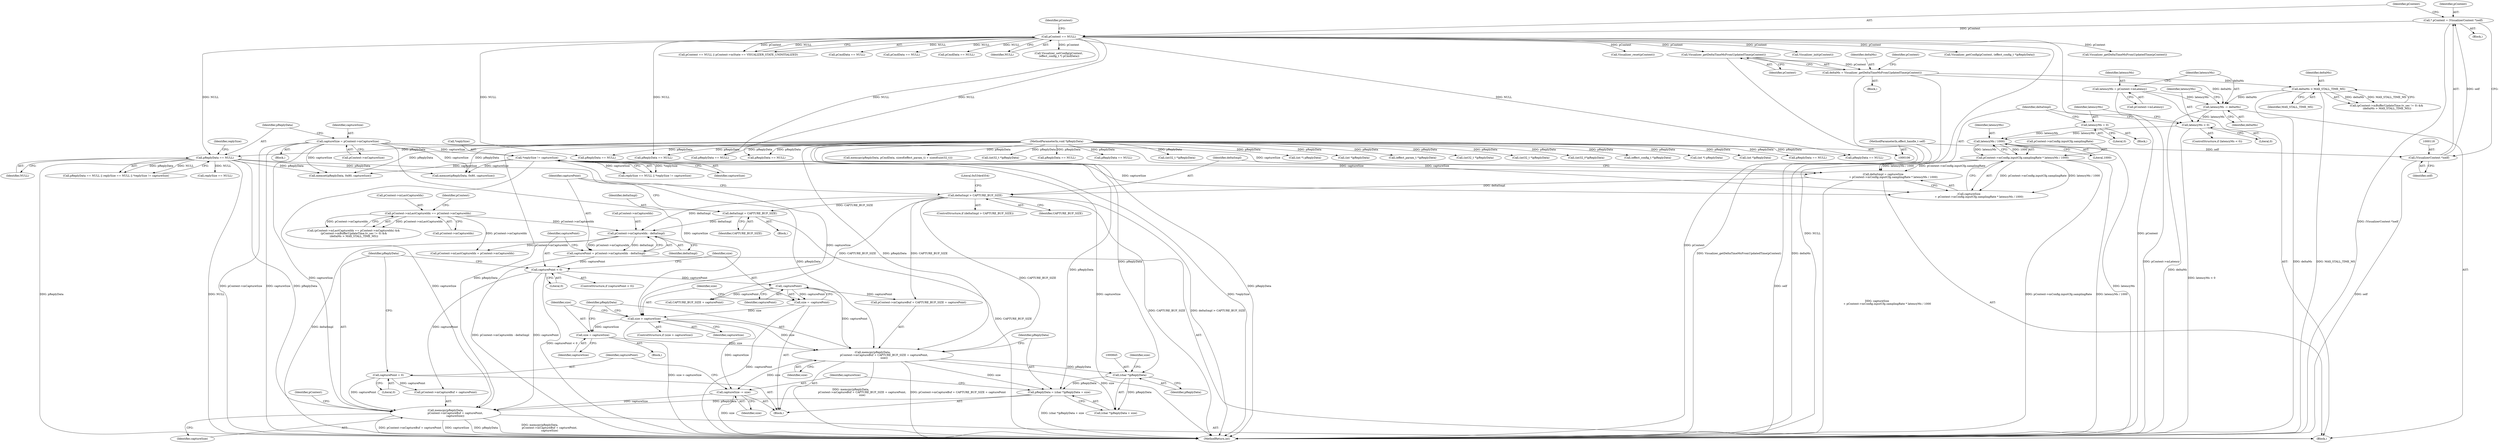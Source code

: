 digraph "0_Android_557bd7bfe6c4895faee09e46fc9b5304a956c8b7@API" {
"1000854" [label="(Call,memcpy(pReplyData,\n                       pContext->mCaptureBuf + capturePoint,\n                       captureSize))"];
"1000698" [label="(Call,pReplyData == NULL)"];
"1000112" [label="(MethodParameterIn,void *pReplyData)"];
"1000123" [label="(Call,pContext == NULL)"];
"1000115" [label="(Call,* pContext = (VisualizerContext *)self)"];
"1000117" [label="(Call,(VisualizerContext *)self)"];
"1000107" [label="(MethodParameterIn,effect_handle_t self)"];
"1000841" [label="(Call,pReplyData = (char *)pReplyData + size)"];
"1000844" [label="(Call,(char *)pReplyData)"];
"1000831" [label="(Call,memcpy(pReplyData,\n                           pContext->mCaptureBuf + CAPTURE_BUF_SIZE + capturePoint,\n                           size))"];
"1000795" [label="(Call,deltaSmpl > CAPTURE_BUF_SIZE)"];
"1000779" [label="(Call,deltaSmpl = captureSize\n                        + pContext->mConfig.inputCfg.samplingRate * latencyMs / 1000)"];
"1000705" [label="(Call,*replySize != captureSize)"];
"1000691" [label="(Call,captureSize = pContext->mCaptureSize)"];
"1000783" [label="(Call,pContext->mConfig.inputCfg.samplingRate * latencyMs / 1000)"];
"1000791" [label="(Call,latencyMs / 1000)"];
"1000775" [label="(Call,latencyMs = 0)"];
"1000771" [label="(Call,latencyMs < 0)"];
"1000767" [label="(Call,latencyMs -= deltaMs)"];
"1000742" [label="(Call,deltaMs > MAX_STALL_TIME_MS)"];
"1000721" [label="(Call,deltaMs = Visualizer_getDeltaTimeMsFromUpdatedTime(pContext))"];
"1000723" [label="(Call,Visualizer_getDeltaTimeMsFromUpdatedTime(pContext))"];
"1000762" [label="(Call,latencyMs = pContext->mLatency)"];
"1000821" [label="(Call,-capturePoint)"];
"1000814" [label="(Call,capturePoint < 0)"];
"1000806" [label="(Call,capturePoint = pContext->mCaptureIdx - deltaSmpl)"];
"1000808" [label="(Call,pContext->mCaptureIdx - deltaSmpl)"];
"1000727" [label="(Call,pContext->mLastCaptureIdx == pContext->mCaptureIdx)"];
"1000802" [label="(Call,deltaSmpl = CAPTURE_BUF_SIZE)"];
"1000828" [label="(Call,size = captureSize)"];
"1000824" [label="(Call,size > captureSize)"];
"1000819" [label="(Call,size = -capturePoint)"];
"1000851" [label="(Call,capturePoint = 0)"];
"1000848" [label="(Call,captureSize -= size)"];
"1000230" [label="(Call,Visualizer_reset(pContext))"];
"1000812" [label="(Identifier,deltaSmpl)"];
"1000771" [label="(Call,latencyMs < 0)"];
"1000880" [label="(Call,pReplyData == NULL)"];
"1000115" [label="(Call,* pContext = (VisualizerContext *)self)"];
"1000862" [label="(Call,pContext->mLastCaptureIdx = pContext->mCaptureIdx)"];
"1000794" [label="(ControlStructure,if (deltaSmpl > CAPTURE_BUF_SIZE))"];
"1000123" [label="(Call,pContext == NULL)"];
"1000808" [label="(Call,pContext->mCaptureIdx - deltaSmpl)"];
"1001050" [label="(Call,(int32_t*)pReplyData)"];
"1000807" [label="(Identifier,capturePoint)"];
"1000225" [label="(Call,(effect_config_t *)pReplyData)"];
"1000742" [label="(Call,deltaMs > MAX_STALL_TIME_MS)"];
"1000769" [label="(Identifier,deltaMs)"];
"1000843" [label="(Call,(char *)pReplyData + size)"];
"1000849" [label="(Identifier,captureSize)"];
"1000162" [label="(Call,Visualizer_init(pContext))"];
"1000773" [label="(Literal,0)"];
"1000708" [label="(Identifier,captureSize)"];
"1000827" [label="(Block,)"];
"1000702" [label="(Call,replySize == NULL)"];
"1000793" [label="(Literal,1000)"];
"1000829" [label="(Identifier,size)"];
"1000803" [label="(Identifier,deltaSmpl)"];
"1000832" [label="(Identifier,pReplyData)"];
"1000816" [label="(Literal,0)"];
"1000195" [label="(Call,(int *) pReplyData)"];
"1000701" [label="(Call,replySize == NULL || *replySize != captureSize)"];
"1000743" [label="(Identifier,deltaMs)"];
"1000821" [label="(Call,-capturePoint)"];
"1000722" [label="(Identifier,deltaMs)"];
"1000141" [label="(Call,pReplyData == NULL)"];
"1000830" [label="(Identifier,captureSize)"];
"1000837" [label="(Call,CAPTURE_BUF_SIZE + capturePoint)"];
"1000802" [label="(Call,deltaSmpl = CAPTURE_BUF_SIZE)"];
"1000223" [label="(Call,Visualizer_getConfig(pContext, (effect_config_t *)pReplyData))"];
"1000800" [label="(Literal,0x534e4554)"];
"1000819" [label="(Call,size = -capturePoint)"];
"1000125" [label="(Identifier,NULL)"];
"1000271" [label="(Call,(int *)pReplyData)"];
"1000824" [label="(Call,size > captureSize)"];
"1000871" [label="(Call,memset(pReplyData, 0x80, captureSize))"];
"1000774" [label="(Block,)"];
"1000117" [label="(Call,(VisualizerContext *)self)"];
"1000925" [label="(Call,Visualizer_getDeltaTimeMsFromUpdatedTime(pContext))"];
"1000814" [label="(Call,capturePoint < 0)"];
"1000797" [label="(Identifier,CAPTURE_BUF_SIZE)"];
"1000279" [label="(Call,pReplyData == NULL)"];
"1000764" [label="(Call,pContext->mLatency)"];
"1000113" [label="(Block,)"];
"1000699" [label="(Identifier,pReplyData)"];
"1000515" [label="(Call,pReplyData == NULL)"];
"1000361" [label="(Call,memcpy(pReplyData, pCmdData, sizeof(effect_param_t) + sizeof(uint32_t)))"];
"1000729" [label="(Identifier,pContext)"];
"1000698" [label="(Call,pReplyData == NULL)"];
"1000792" [label="(Identifier,latencyMs)"];
"1000763" [label="(Identifier,latencyMs)"];
"1000826" [label="(Identifier,captureSize)"];
"1000597" [label="(Call,(int32_t *)pReplyData)"];
"1000337" [label="(Call,pReplyData == NULL)"];
"1000831" [label="(Call,memcpy(pReplyData,\n                           pContext->mCaptureBuf + CAPTURE_BUF_SIZE + capturePoint,\n                           size))"];
"1000122" [label="(Call,pContext == NULL || pContext->mState == VISUALIZER_STATE_UNINITIALIZED)"];
"1000177" [label="(Call,pReplyData == NULL)"];
"1000847" [label="(Identifier,size)"];
"1000728" [label="(Call,pContext->mLastCaptureIdx)"];
"1000755" [label="(Call,memset(pReplyData, 0x80, captureSize))"];
"1001120" [label="(MethodReturn,int)"];
"1000781" [label="(Call,captureSize\n                        + pContext->mConfig.inputCfg.samplingRate * latencyMs / 1000)"];
"1000796" [label="(Identifier,deltaSmpl)"];
"1000112" [label="(MethodParameterIn,void *pReplyData)"];
"1000809" [label="(Call,pContext->mCaptureIdx)"];
"1000768" [label="(Identifier,latencyMs)"];
"1000693" [label="(Call,pContext->mCaptureSize)"];
"1000119" [label="(Identifier,self)"];
"1000236" [label="(Call,pReplyData == NULL)"];
"1000825" [label="(Identifier,size)"];
"1000323" [label="(Call,pCmdData == NULL)"];
"1000820" [label="(Identifier,size)"];
"1000703" [label="(Identifier,replySize)"];
"1000861" [label="(Identifier,captureSize)"];
"1000734" [label="(Call,(pContext->mBufferUpdateTime.tv_sec != 0) &&\n (deltaMs > MAX_STALL_TIME_MS))"];
"1000560" [label="(Call,(int32_t *)pReplyData)"];
"1000159" [label="(Call,(int *) pReplyData)"];
"1000314" [label="(Call,(int *)pReplyData)"];
"1000840" [label="(Identifier,size)"];
"1000727" [label="(Call,pContext->mLastCaptureIdx == pContext->mCaptureIdx)"];
"1000731" [label="(Call,pContext->mCaptureIdx)"];
"1000738" [label="(Identifier,pContext)"];
"1000168" [label="(Call,pCmdData == NULL)"];
"1000691" [label="(Call,captureSize = pContext->mCaptureSize)"];
"1000372" [label="(Call,(effect_param_t *)pReplyData)"];
"1000498" [label="(Call,pCmdData == NULL)"];
"1000719" [label="(Block,)"];
"1000779" [label="(Call,deltaSmpl = captureSize\n                        + pContext->mConfig.inputCfg.samplingRate * latencyMs / 1000)"];
"1000721" [label="(Call,deltaMs = Visualizer_getDeltaTimeMsFromUpdatedTime(pContext))"];
"1000124" [label="(Identifier,pContext)"];
"1000856" [label="(Call,pContext->mCaptureBuf + capturePoint)"];
"1000855" [label="(Identifier,pReplyData)"];
"1000678" [label="(Call,(int32_t *)pReplyData)"];
"1000689" [label="(Block,)"];
"1000841" [label="(Call,pReplyData = (char *)pReplyData + size)"];
"1000116" [label="(Identifier,pContext)"];
"1000795" [label="(Call,deltaSmpl > CAPTURE_BUF_SIZE)"];
"1000744" [label="(Identifier,MAX_STALL_TIME_MS)"];
"1000846" [label="(Identifier,pReplyData)"];
"1000198" [label="(Call,Visualizer_setConfig(pContext,\n (effect_config_t *) pCmdData))"];
"1000798" [label="(Block,)"];
"1000804" [label="(Identifier,CAPTURE_BUF_SIZE)"];
"1000697" [label="(Call,pReplyData == NULL || replySize == NULL || *replySize != captureSize)"];
"1000767" [label="(Call,latencyMs -= deltaMs)"];
"1000854" [label="(Call,memcpy(pReplyData,\n                       pContext->mCaptureBuf + capturePoint,\n                       captureSize))"];
"1000864" [label="(Identifier,pContext)"];
"1000706" [label="(Call,*replySize)"];
"1000775" [label="(Call,latencyMs = 0)"];
"1000533" [label="(Call,(int32_t *)pReplyData)"];
"1000850" [label="(Identifier,size)"];
"1000772" [label="(Identifier,latencyMs)"];
"1000692" [label="(Identifier,captureSize)"];
"1000783" [label="(Call,pContext->mConfig.inputCfg.samplingRate * latencyMs / 1000)"];
"1000726" [label="(Call,(pContext->mLastCaptureIdx == pContext->mCaptureIdx) &&\n (pContext->mBufferUpdateTime.tv_sec != 0) &&\n (deltaMs > MAX_STALL_TIME_MS))"];
"1000780" [label="(Identifier,deltaSmpl)"];
"1000777" [label="(Literal,0)"];
"1000842" [label="(Identifier,pReplyData)"];
"1000791" [label="(Call,latencyMs / 1000)"];
"1000822" [label="(Identifier,capturePoint)"];
"1000806" [label="(Call,capturePoint = pContext->mCaptureIdx - deltaSmpl)"];
"1000760" [label="(Block,)"];
"1000813" [label="(ControlStructure,if (capturePoint < 0))"];
"1000828" [label="(Call,size = captureSize)"];
"1000762" [label="(Call,latencyMs = pContext->mLatency)"];
"1000851" [label="(Call,capturePoint = 0)"];
"1000705" [label="(Call,*replySize != captureSize)"];
"1000853" [label="(Literal,0)"];
"1000700" [label="(Identifier,NULL)"];
"1000107" [label="(MethodParameterIn,effect_handle_t self)"];
"1000784" [label="(Call,pContext->mConfig.inputCfg.samplingRate)"];
"1000770" [label="(ControlStructure,if (latencyMs < 0))"];
"1000815" [label="(Identifier,capturePoint)"];
"1000724" [label="(Identifier,pContext)"];
"1000207" [label="(Call,pReplyData == NULL)"];
"1000776" [label="(Identifier,latencyMs)"];
"1000844" [label="(Call,(char *)pReplyData)"];
"1000833" [label="(Call,pContext->mCaptureBuf + CAPTURE_BUF_SIZE + capturePoint)"];
"1000852" [label="(Identifier,capturePoint)"];
"1000723" [label="(Call,Visualizer_getDeltaTimeMsFromUpdatedTime(pContext))"];
"1000848" [label="(Call,captureSize -= size)"];
"1000823" [label="(ControlStructure,if (size > captureSize))"];
"1000817" [label="(Block,)"];
"1000128" [label="(Identifier,pContext)"];
"1000854" -> "1000760"  [label="AST: "];
"1000854" -> "1000861"  [label="CFG: "];
"1000855" -> "1000854"  [label="AST: "];
"1000856" -> "1000854"  [label="AST: "];
"1000861" -> "1000854"  [label="AST: "];
"1000864" -> "1000854"  [label="CFG: "];
"1000854" -> "1001120"  [label="DDG: pReplyData"];
"1000854" -> "1001120"  [label="DDG: memcpy(pReplyData,\n                       pContext->mCaptureBuf + capturePoint,\n                       captureSize)"];
"1000854" -> "1001120"  [label="DDG: pContext->mCaptureBuf + capturePoint"];
"1000854" -> "1001120"  [label="DDG: captureSize"];
"1000698" -> "1000854"  [label="DDG: pReplyData"];
"1000841" -> "1000854"  [label="DDG: pReplyData"];
"1000112" -> "1000854"  [label="DDG: pReplyData"];
"1000851" -> "1000854"  [label="DDG: capturePoint"];
"1000814" -> "1000854"  [label="DDG: capturePoint"];
"1000848" -> "1000854"  [label="DDG: captureSize"];
"1000705" -> "1000854"  [label="DDG: captureSize"];
"1000691" -> "1000854"  [label="DDG: captureSize"];
"1000698" -> "1000697"  [label="AST: "];
"1000698" -> "1000700"  [label="CFG: "];
"1000699" -> "1000698"  [label="AST: "];
"1000700" -> "1000698"  [label="AST: "];
"1000703" -> "1000698"  [label="CFG: "];
"1000697" -> "1000698"  [label="CFG: "];
"1000698" -> "1001120"  [label="DDG: NULL"];
"1000698" -> "1001120"  [label="DDG: pReplyData"];
"1000698" -> "1000697"  [label="DDG: pReplyData"];
"1000698" -> "1000697"  [label="DDG: NULL"];
"1000112" -> "1000698"  [label="DDG: pReplyData"];
"1000123" -> "1000698"  [label="DDG: NULL"];
"1000698" -> "1000702"  [label="DDG: NULL"];
"1000698" -> "1000755"  [label="DDG: pReplyData"];
"1000698" -> "1000831"  [label="DDG: pReplyData"];
"1000698" -> "1000871"  [label="DDG: pReplyData"];
"1000112" -> "1000106"  [label="AST: "];
"1000112" -> "1001120"  [label="DDG: pReplyData"];
"1000112" -> "1000141"  [label="DDG: pReplyData"];
"1000112" -> "1000159"  [label="DDG: pReplyData"];
"1000112" -> "1000177"  [label="DDG: pReplyData"];
"1000112" -> "1000195"  [label="DDG: pReplyData"];
"1000112" -> "1000207"  [label="DDG: pReplyData"];
"1000112" -> "1000225"  [label="DDG: pReplyData"];
"1000112" -> "1000236"  [label="DDG: pReplyData"];
"1000112" -> "1000271"  [label="DDG: pReplyData"];
"1000112" -> "1000279"  [label="DDG: pReplyData"];
"1000112" -> "1000314"  [label="DDG: pReplyData"];
"1000112" -> "1000337"  [label="DDG: pReplyData"];
"1000112" -> "1000361"  [label="DDG: pReplyData"];
"1000112" -> "1000372"  [label="DDG: pReplyData"];
"1000112" -> "1000515"  [label="DDG: pReplyData"];
"1000112" -> "1000533"  [label="DDG: pReplyData"];
"1000112" -> "1000560"  [label="DDG: pReplyData"];
"1000112" -> "1000597"  [label="DDG: pReplyData"];
"1000112" -> "1000678"  [label="DDG: pReplyData"];
"1000112" -> "1000755"  [label="DDG: pReplyData"];
"1000112" -> "1000831"  [label="DDG: pReplyData"];
"1000112" -> "1000841"  [label="DDG: pReplyData"];
"1000112" -> "1000844"  [label="DDG: pReplyData"];
"1000112" -> "1000871"  [label="DDG: pReplyData"];
"1000112" -> "1000880"  [label="DDG: pReplyData"];
"1000112" -> "1001050"  [label="DDG: pReplyData"];
"1000123" -> "1000122"  [label="AST: "];
"1000123" -> "1000125"  [label="CFG: "];
"1000124" -> "1000123"  [label="AST: "];
"1000125" -> "1000123"  [label="AST: "];
"1000128" -> "1000123"  [label="CFG: "];
"1000122" -> "1000123"  [label="CFG: "];
"1000123" -> "1001120"  [label="DDG: NULL"];
"1000123" -> "1001120"  [label="DDG: pContext"];
"1000123" -> "1000122"  [label="DDG: pContext"];
"1000123" -> "1000122"  [label="DDG: NULL"];
"1000115" -> "1000123"  [label="DDG: pContext"];
"1000123" -> "1000141"  [label="DDG: NULL"];
"1000123" -> "1000162"  [label="DDG: pContext"];
"1000123" -> "1000168"  [label="DDG: NULL"];
"1000123" -> "1000198"  [label="DDG: pContext"];
"1000123" -> "1000207"  [label="DDG: NULL"];
"1000123" -> "1000223"  [label="DDG: pContext"];
"1000123" -> "1000230"  [label="DDG: pContext"];
"1000123" -> "1000236"  [label="DDG: NULL"];
"1000123" -> "1000279"  [label="DDG: NULL"];
"1000123" -> "1000323"  [label="DDG: NULL"];
"1000123" -> "1000498"  [label="DDG: NULL"];
"1000123" -> "1000723"  [label="DDG: pContext"];
"1000123" -> "1000880"  [label="DDG: NULL"];
"1000123" -> "1000925"  [label="DDG: pContext"];
"1000115" -> "1000113"  [label="AST: "];
"1000115" -> "1000117"  [label="CFG: "];
"1000116" -> "1000115"  [label="AST: "];
"1000117" -> "1000115"  [label="AST: "];
"1000124" -> "1000115"  [label="CFG: "];
"1000115" -> "1001120"  [label="DDG: (VisualizerContext *)self"];
"1000117" -> "1000115"  [label="DDG: self"];
"1000117" -> "1000119"  [label="CFG: "];
"1000118" -> "1000117"  [label="AST: "];
"1000119" -> "1000117"  [label="AST: "];
"1000117" -> "1001120"  [label="DDG: self"];
"1000107" -> "1000117"  [label="DDG: self"];
"1000107" -> "1000106"  [label="AST: "];
"1000107" -> "1001120"  [label="DDG: self"];
"1000841" -> "1000817"  [label="AST: "];
"1000841" -> "1000843"  [label="CFG: "];
"1000842" -> "1000841"  [label="AST: "];
"1000843" -> "1000841"  [label="AST: "];
"1000849" -> "1000841"  [label="CFG: "];
"1000841" -> "1001120"  [label="DDG: (char *)pReplyData + size"];
"1000844" -> "1000841"  [label="DDG: pReplyData"];
"1000831" -> "1000841"  [label="DDG: size"];
"1000844" -> "1000843"  [label="AST: "];
"1000844" -> "1000846"  [label="CFG: "];
"1000845" -> "1000844"  [label="AST: "];
"1000846" -> "1000844"  [label="AST: "];
"1000847" -> "1000844"  [label="CFG: "];
"1000844" -> "1000843"  [label="DDG: pReplyData"];
"1000831" -> "1000844"  [label="DDG: pReplyData"];
"1000831" -> "1000817"  [label="AST: "];
"1000831" -> "1000840"  [label="CFG: "];
"1000832" -> "1000831"  [label="AST: "];
"1000833" -> "1000831"  [label="AST: "];
"1000840" -> "1000831"  [label="AST: "];
"1000842" -> "1000831"  [label="CFG: "];
"1000831" -> "1001120"  [label="DDG: pContext->mCaptureBuf + CAPTURE_BUF_SIZE + capturePoint"];
"1000831" -> "1001120"  [label="DDG: memcpy(pReplyData,\n                           pContext->mCaptureBuf + CAPTURE_BUF_SIZE + capturePoint,\n                           size)"];
"1000795" -> "1000831"  [label="DDG: CAPTURE_BUF_SIZE"];
"1000821" -> "1000831"  [label="DDG: capturePoint"];
"1000828" -> "1000831"  [label="DDG: size"];
"1000824" -> "1000831"  [label="DDG: size"];
"1000831" -> "1000843"  [label="DDG: size"];
"1000831" -> "1000848"  [label="DDG: size"];
"1000795" -> "1000794"  [label="AST: "];
"1000795" -> "1000797"  [label="CFG: "];
"1000796" -> "1000795"  [label="AST: "];
"1000797" -> "1000795"  [label="AST: "];
"1000800" -> "1000795"  [label="CFG: "];
"1000807" -> "1000795"  [label="CFG: "];
"1000795" -> "1001120"  [label="DDG: deltaSmpl > CAPTURE_BUF_SIZE"];
"1000795" -> "1001120"  [label="DDG: CAPTURE_BUF_SIZE"];
"1000779" -> "1000795"  [label="DDG: deltaSmpl"];
"1000795" -> "1000802"  [label="DDG: CAPTURE_BUF_SIZE"];
"1000795" -> "1000808"  [label="DDG: deltaSmpl"];
"1000795" -> "1000833"  [label="DDG: CAPTURE_BUF_SIZE"];
"1000795" -> "1000837"  [label="DDG: CAPTURE_BUF_SIZE"];
"1000779" -> "1000760"  [label="AST: "];
"1000779" -> "1000781"  [label="CFG: "];
"1000780" -> "1000779"  [label="AST: "];
"1000781" -> "1000779"  [label="AST: "];
"1000796" -> "1000779"  [label="CFG: "];
"1000779" -> "1001120"  [label="DDG: captureSize\n                        + pContext->mConfig.inputCfg.samplingRate * latencyMs / 1000"];
"1000705" -> "1000779"  [label="DDG: captureSize"];
"1000691" -> "1000779"  [label="DDG: captureSize"];
"1000783" -> "1000779"  [label="DDG: pContext->mConfig.inputCfg.samplingRate"];
"1000783" -> "1000779"  [label="DDG: latencyMs / 1000"];
"1000705" -> "1000701"  [label="AST: "];
"1000705" -> "1000708"  [label="CFG: "];
"1000706" -> "1000705"  [label="AST: "];
"1000708" -> "1000705"  [label="AST: "];
"1000701" -> "1000705"  [label="CFG: "];
"1000705" -> "1001120"  [label="DDG: captureSize"];
"1000705" -> "1001120"  [label="DDG: *replySize"];
"1000705" -> "1000701"  [label="DDG: *replySize"];
"1000705" -> "1000701"  [label="DDG: captureSize"];
"1000691" -> "1000705"  [label="DDG: captureSize"];
"1000705" -> "1000755"  [label="DDG: captureSize"];
"1000705" -> "1000781"  [label="DDG: captureSize"];
"1000705" -> "1000824"  [label="DDG: captureSize"];
"1000705" -> "1000871"  [label="DDG: captureSize"];
"1000691" -> "1000689"  [label="AST: "];
"1000691" -> "1000693"  [label="CFG: "];
"1000692" -> "1000691"  [label="AST: "];
"1000693" -> "1000691"  [label="AST: "];
"1000699" -> "1000691"  [label="CFG: "];
"1000691" -> "1001120"  [label="DDG: pContext->mCaptureSize"];
"1000691" -> "1001120"  [label="DDG: captureSize"];
"1000691" -> "1000755"  [label="DDG: captureSize"];
"1000691" -> "1000781"  [label="DDG: captureSize"];
"1000691" -> "1000824"  [label="DDG: captureSize"];
"1000691" -> "1000871"  [label="DDG: captureSize"];
"1000783" -> "1000781"  [label="AST: "];
"1000783" -> "1000791"  [label="CFG: "];
"1000784" -> "1000783"  [label="AST: "];
"1000791" -> "1000783"  [label="AST: "];
"1000781" -> "1000783"  [label="CFG: "];
"1000783" -> "1001120"  [label="DDG: latencyMs / 1000"];
"1000783" -> "1001120"  [label="DDG: pContext->mConfig.inputCfg.samplingRate"];
"1000783" -> "1000781"  [label="DDG: pContext->mConfig.inputCfg.samplingRate"];
"1000783" -> "1000781"  [label="DDG: latencyMs / 1000"];
"1000791" -> "1000783"  [label="DDG: latencyMs"];
"1000791" -> "1000783"  [label="DDG: 1000"];
"1000791" -> "1000793"  [label="CFG: "];
"1000792" -> "1000791"  [label="AST: "];
"1000793" -> "1000791"  [label="AST: "];
"1000791" -> "1001120"  [label="DDG: latencyMs"];
"1000775" -> "1000791"  [label="DDG: latencyMs"];
"1000771" -> "1000791"  [label="DDG: latencyMs"];
"1000775" -> "1000774"  [label="AST: "];
"1000775" -> "1000777"  [label="CFG: "];
"1000776" -> "1000775"  [label="AST: "];
"1000777" -> "1000775"  [label="AST: "];
"1000780" -> "1000775"  [label="CFG: "];
"1000771" -> "1000770"  [label="AST: "];
"1000771" -> "1000773"  [label="CFG: "];
"1000772" -> "1000771"  [label="AST: "];
"1000773" -> "1000771"  [label="AST: "];
"1000776" -> "1000771"  [label="CFG: "];
"1000780" -> "1000771"  [label="CFG: "];
"1000771" -> "1001120"  [label="DDG: latencyMs < 0"];
"1000767" -> "1000771"  [label="DDG: latencyMs"];
"1000767" -> "1000760"  [label="AST: "];
"1000767" -> "1000769"  [label="CFG: "];
"1000768" -> "1000767"  [label="AST: "];
"1000769" -> "1000767"  [label="AST: "];
"1000772" -> "1000767"  [label="CFG: "];
"1000767" -> "1001120"  [label="DDG: deltaMs"];
"1000742" -> "1000767"  [label="DDG: deltaMs"];
"1000721" -> "1000767"  [label="DDG: deltaMs"];
"1000762" -> "1000767"  [label="DDG: latencyMs"];
"1000742" -> "1000734"  [label="AST: "];
"1000742" -> "1000744"  [label="CFG: "];
"1000743" -> "1000742"  [label="AST: "];
"1000744" -> "1000742"  [label="AST: "];
"1000734" -> "1000742"  [label="CFG: "];
"1000742" -> "1001120"  [label="DDG: MAX_STALL_TIME_MS"];
"1000742" -> "1001120"  [label="DDG: deltaMs"];
"1000742" -> "1000734"  [label="DDG: deltaMs"];
"1000742" -> "1000734"  [label="DDG: MAX_STALL_TIME_MS"];
"1000721" -> "1000742"  [label="DDG: deltaMs"];
"1000721" -> "1000719"  [label="AST: "];
"1000721" -> "1000723"  [label="CFG: "];
"1000722" -> "1000721"  [label="AST: "];
"1000723" -> "1000721"  [label="AST: "];
"1000729" -> "1000721"  [label="CFG: "];
"1000721" -> "1001120"  [label="DDG: deltaMs"];
"1000721" -> "1001120"  [label="DDG: Visualizer_getDeltaTimeMsFromUpdatedTime(pContext)"];
"1000723" -> "1000721"  [label="DDG: pContext"];
"1000723" -> "1000724"  [label="CFG: "];
"1000724" -> "1000723"  [label="AST: "];
"1000723" -> "1001120"  [label="DDG: pContext"];
"1000762" -> "1000760"  [label="AST: "];
"1000762" -> "1000764"  [label="CFG: "];
"1000763" -> "1000762"  [label="AST: "];
"1000764" -> "1000762"  [label="AST: "];
"1000768" -> "1000762"  [label="CFG: "];
"1000762" -> "1001120"  [label="DDG: pContext->mLatency"];
"1000821" -> "1000819"  [label="AST: "];
"1000821" -> "1000822"  [label="CFG: "];
"1000822" -> "1000821"  [label="AST: "];
"1000819" -> "1000821"  [label="CFG: "];
"1000821" -> "1000819"  [label="DDG: capturePoint"];
"1000814" -> "1000821"  [label="DDG: capturePoint"];
"1000821" -> "1000833"  [label="DDG: capturePoint"];
"1000821" -> "1000837"  [label="DDG: capturePoint"];
"1000814" -> "1000813"  [label="AST: "];
"1000814" -> "1000816"  [label="CFG: "];
"1000815" -> "1000814"  [label="AST: "];
"1000816" -> "1000814"  [label="AST: "];
"1000820" -> "1000814"  [label="CFG: "];
"1000855" -> "1000814"  [label="CFG: "];
"1000814" -> "1001120"  [label="DDG: capturePoint < 0"];
"1000806" -> "1000814"  [label="DDG: capturePoint"];
"1000814" -> "1000856"  [label="DDG: capturePoint"];
"1000806" -> "1000760"  [label="AST: "];
"1000806" -> "1000808"  [label="CFG: "];
"1000807" -> "1000806"  [label="AST: "];
"1000808" -> "1000806"  [label="AST: "];
"1000815" -> "1000806"  [label="CFG: "];
"1000806" -> "1001120"  [label="DDG: pContext->mCaptureIdx - deltaSmpl"];
"1000808" -> "1000806"  [label="DDG: pContext->mCaptureIdx"];
"1000808" -> "1000806"  [label="DDG: deltaSmpl"];
"1000808" -> "1000812"  [label="CFG: "];
"1000809" -> "1000808"  [label="AST: "];
"1000812" -> "1000808"  [label="AST: "];
"1000808" -> "1001120"  [label="DDG: deltaSmpl"];
"1000727" -> "1000808"  [label="DDG: pContext->mCaptureIdx"];
"1000802" -> "1000808"  [label="DDG: deltaSmpl"];
"1000808" -> "1000862"  [label="DDG: pContext->mCaptureIdx"];
"1000727" -> "1000726"  [label="AST: "];
"1000727" -> "1000731"  [label="CFG: "];
"1000728" -> "1000727"  [label="AST: "];
"1000731" -> "1000727"  [label="AST: "];
"1000738" -> "1000727"  [label="CFG: "];
"1000726" -> "1000727"  [label="CFG: "];
"1000727" -> "1000726"  [label="DDG: pContext->mLastCaptureIdx"];
"1000727" -> "1000726"  [label="DDG: pContext->mCaptureIdx"];
"1000727" -> "1000862"  [label="DDG: pContext->mCaptureIdx"];
"1000802" -> "1000798"  [label="AST: "];
"1000802" -> "1000804"  [label="CFG: "];
"1000803" -> "1000802"  [label="AST: "];
"1000804" -> "1000802"  [label="AST: "];
"1000807" -> "1000802"  [label="CFG: "];
"1000802" -> "1001120"  [label="DDG: CAPTURE_BUF_SIZE"];
"1000828" -> "1000827"  [label="AST: "];
"1000828" -> "1000830"  [label="CFG: "];
"1000829" -> "1000828"  [label="AST: "];
"1000830" -> "1000828"  [label="AST: "];
"1000832" -> "1000828"  [label="CFG: "];
"1000824" -> "1000828"  [label="DDG: captureSize"];
"1000824" -> "1000823"  [label="AST: "];
"1000824" -> "1000826"  [label="CFG: "];
"1000825" -> "1000824"  [label="AST: "];
"1000826" -> "1000824"  [label="AST: "];
"1000829" -> "1000824"  [label="CFG: "];
"1000832" -> "1000824"  [label="CFG: "];
"1000824" -> "1001120"  [label="DDG: size > captureSize"];
"1000819" -> "1000824"  [label="DDG: size"];
"1000824" -> "1000848"  [label="DDG: captureSize"];
"1000819" -> "1000817"  [label="AST: "];
"1000820" -> "1000819"  [label="AST: "];
"1000825" -> "1000819"  [label="CFG: "];
"1000819" -> "1001120"  [label="DDG: -capturePoint"];
"1000851" -> "1000817"  [label="AST: "];
"1000851" -> "1000853"  [label="CFG: "];
"1000852" -> "1000851"  [label="AST: "];
"1000853" -> "1000851"  [label="AST: "];
"1000855" -> "1000851"  [label="CFG: "];
"1000851" -> "1000856"  [label="DDG: capturePoint"];
"1000848" -> "1000817"  [label="AST: "];
"1000848" -> "1000850"  [label="CFG: "];
"1000849" -> "1000848"  [label="AST: "];
"1000850" -> "1000848"  [label="AST: "];
"1000852" -> "1000848"  [label="CFG: "];
"1000848" -> "1001120"  [label="DDG: size"];
}

